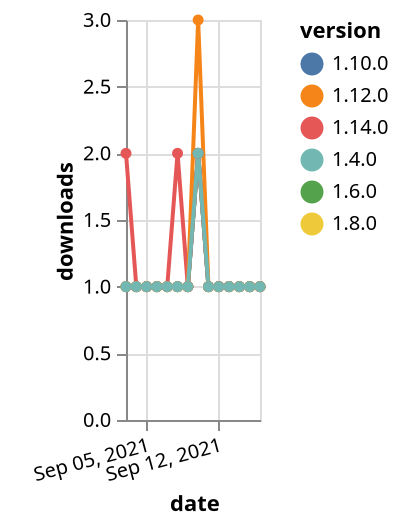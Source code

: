 {"$schema": "https://vega.github.io/schema/vega-lite/v5.json", "description": "A simple bar chart with embedded data.", "data": {"values": [{"date": "2021-09-03", "total": 192, "delta": 1, "version": "1.6.0"}, {"date": "2021-09-04", "total": 193, "delta": 1, "version": "1.6.0"}, {"date": "2021-09-05", "total": 194, "delta": 1, "version": "1.6.0"}, {"date": "2021-09-06", "total": 195, "delta": 1, "version": "1.6.0"}, {"date": "2021-09-07", "total": 196, "delta": 1, "version": "1.6.0"}, {"date": "2021-09-08", "total": 197, "delta": 1, "version": "1.6.0"}, {"date": "2021-09-09", "total": 198, "delta": 1, "version": "1.6.0"}, {"date": "2021-09-10", "total": 200, "delta": 2, "version": "1.6.0"}, {"date": "2021-09-11", "total": 201, "delta": 1, "version": "1.6.0"}, {"date": "2021-09-12", "total": 202, "delta": 1, "version": "1.6.0"}, {"date": "2021-09-13", "total": 203, "delta": 1, "version": "1.6.0"}, {"date": "2021-09-14", "total": 204, "delta": 1, "version": "1.6.0"}, {"date": "2021-09-15", "total": 205, "delta": 1, "version": "1.6.0"}, {"date": "2021-09-16", "total": 206, "delta": 1, "version": "1.6.0"}, {"date": "2021-09-03", "total": 181, "delta": 1, "version": "1.8.0"}, {"date": "2021-09-04", "total": 182, "delta": 1, "version": "1.8.0"}, {"date": "2021-09-05", "total": 183, "delta": 1, "version": "1.8.0"}, {"date": "2021-09-06", "total": 184, "delta": 1, "version": "1.8.0"}, {"date": "2021-09-07", "total": 185, "delta": 1, "version": "1.8.0"}, {"date": "2021-09-08", "total": 186, "delta": 1, "version": "1.8.0"}, {"date": "2021-09-09", "total": 187, "delta": 1, "version": "1.8.0"}, {"date": "2021-09-10", "total": 189, "delta": 2, "version": "1.8.0"}, {"date": "2021-09-11", "total": 190, "delta": 1, "version": "1.8.0"}, {"date": "2021-09-12", "total": 191, "delta": 1, "version": "1.8.0"}, {"date": "2021-09-13", "total": 192, "delta": 1, "version": "1.8.0"}, {"date": "2021-09-14", "total": 193, "delta": 1, "version": "1.8.0"}, {"date": "2021-09-15", "total": 194, "delta": 1, "version": "1.8.0"}, {"date": "2021-09-16", "total": 195, "delta": 1, "version": "1.8.0"}, {"date": "2021-09-03", "total": 159, "delta": 1, "version": "1.10.0"}, {"date": "2021-09-04", "total": 160, "delta": 1, "version": "1.10.0"}, {"date": "2021-09-05", "total": 161, "delta": 1, "version": "1.10.0"}, {"date": "2021-09-06", "total": 162, "delta": 1, "version": "1.10.0"}, {"date": "2021-09-07", "total": 163, "delta": 1, "version": "1.10.0"}, {"date": "2021-09-08", "total": 164, "delta": 1, "version": "1.10.0"}, {"date": "2021-09-09", "total": 165, "delta": 1, "version": "1.10.0"}, {"date": "2021-09-10", "total": 167, "delta": 2, "version": "1.10.0"}, {"date": "2021-09-11", "total": 168, "delta": 1, "version": "1.10.0"}, {"date": "2021-09-12", "total": 169, "delta": 1, "version": "1.10.0"}, {"date": "2021-09-13", "total": 170, "delta": 1, "version": "1.10.0"}, {"date": "2021-09-14", "total": 171, "delta": 1, "version": "1.10.0"}, {"date": "2021-09-15", "total": 172, "delta": 1, "version": "1.10.0"}, {"date": "2021-09-16", "total": 173, "delta": 1, "version": "1.10.0"}, {"date": "2021-09-03", "total": 118, "delta": 2, "version": "1.14.0"}, {"date": "2021-09-04", "total": 119, "delta": 1, "version": "1.14.0"}, {"date": "2021-09-05", "total": 120, "delta": 1, "version": "1.14.0"}, {"date": "2021-09-06", "total": 121, "delta": 1, "version": "1.14.0"}, {"date": "2021-09-07", "total": 122, "delta": 1, "version": "1.14.0"}, {"date": "2021-09-08", "total": 124, "delta": 2, "version": "1.14.0"}, {"date": "2021-09-09", "total": 125, "delta": 1, "version": "1.14.0"}, {"date": "2021-09-10", "total": 127, "delta": 2, "version": "1.14.0"}, {"date": "2021-09-11", "total": 128, "delta": 1, "version": "1.14.0"}, {"date": "2021-09-12", "total": 129, "delta": 1, "version": "1.14.0"}, {"date": "2021-09-13", "total": 130, "delta": 1, "version": "1.14.0"}, {"date": "2021-09-14", "total": 131, "delta": 1, "version": "1.14.0"}, {"date": "2021-09-15", "total": 132, "delta": 1, "version": "1.14.0"}, {"date": "2021-09-16", "total": 133, "delta": 1, "version": "1.14.0"}, {"date": "2021-09-03", "total": 184, "delta": 1, "version": "1.12.0"}, {"date": "2021-09-04", "total": 185, "delta": 1, "version": "1.12.0"}, {"date": "2021-09-05", "total": 186, "delta": 1, "version": "1.12.0"}, {"date": "2021-09-06", "total": 187, "delta": 1, "version": "1.12.0"}, {"date": "2021-09-07", "total": 188, "delta": 1, "version": "1.12.0"}, {"date": "2021-09-08", "total": 189, "delta": 1, "version": "1.12.0"}, {"date": "2021-09-09", "total": 190, "delta": 1, "version": "1.12.0"}, {"date": "2021-09-10", "total": 193, "delta": 3, "version": "1.12.0"}, {"date": "2021-09-11", "total": 194, "delta": 1, "version": "1.12.0"}, {"date": "2021-09-12", "total": 195, "delta": 1, "version": "1.12.0"}, {"date": "2021-09-13", "total": 196, "delta": 1, "version": "1.12.0"}, {"date": "2021-09-14", "total": 197, "delta": 1, "version": "1.12.0"}, {"date": "2021-09-15", "total": 198, "delta": 1, "version": "1.12.0"}, {"date": "2021-09-16", "total": 199, "delta": 1, "version": "1.12.0"}, {"date": "2021-09-03", "total": 229, "delta": 1, "version": "1.4.0"}, {"date": "2021-09-04", "total": 230, "delta": 1, "version": "1.4.0"}, {"date": "2021-09-05", "total": 231, "delta": 1, "version": "1.4.0"}, {"date": "2021-09-06", "total": 232, "delta": 1, "version": "1.4.0"}, {"date": "2021-09-07", "total": 233, "delta": 1, "version": "1.4.0"}, {"date": "2021-09-08", "total": 234, "delta": 1, "version": "1.4.0"}, {"date": "2021-09-09", "total": 235, "delta": 1, "version": "1.4.0"}, {"date": "2021-09-10", "total": 237, "delta": 2, "version": "1.4.0"}, {"date": "2021-09-11", "total": 238, "delta": 1, "version": "1.4.0"}, {"date": "2021-09-12", "total": 239, "delta": 1, "version": "1.4.0"}, {"date": "2021-09-13", "total": 240, "delta": 1, "version": "1.4.0"}, {"date": "2021-09-14", "total": 241, "delta": 1, "version": "1.4.0"}, {"date": "2021-09-15", "total": 242, "delta": 1, "version": "1.4.0"}, {"date": "2021-09-16", "total": 243, "delta": 1, "version": "1.4.0"}]}, "width": "container", "mark": {"type": "line", "point": {"filled": true}}, "encoding": {"x": {"field": "date", "type": "temporal", "timeUnit": "yearmonthdate", "title": "date", "axis": {"labelAngle": -15}}, "y": {"field": "delta", "type": "quantitative", "title": "downloads"}, "color": {"field": "version", "type": "nominal"}, "tooltip": {"field": "delta"}}}